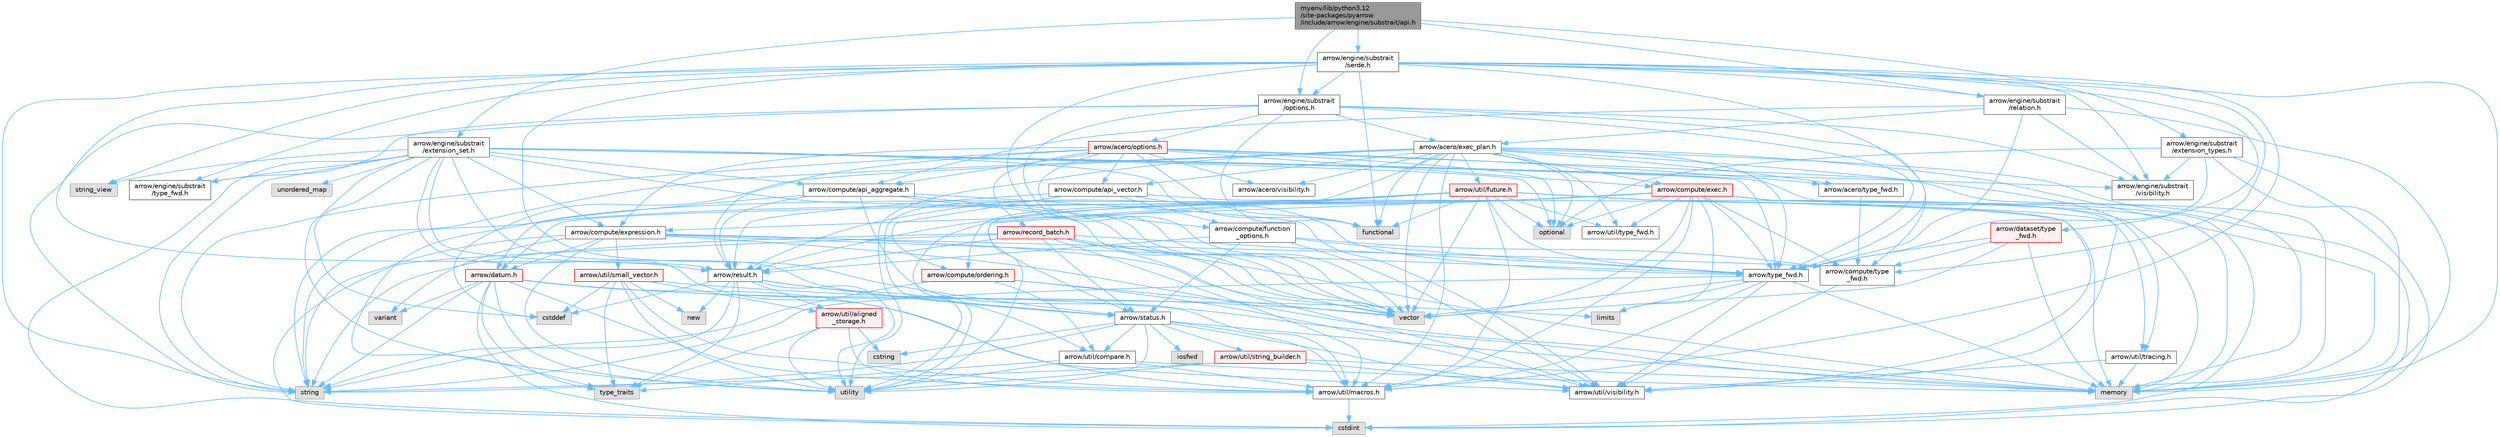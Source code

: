 digraph "myenv/lib/python3.12/site-packages/pyarrow/include/arrow/engine/substrait/api.h"
{
 // LATEX_PDF_SIZE
  bgcolor="transparent";
  edge [fontname=Helvetica,fontsize=10,labelfontname=Helvetica,labelfontsize=10];
  node [fontname=Helvetica,fontsize=10,shape=box,height=0.2,width=0.4];
  Node1 [id="Node000001",label="myenv/lib/python3.12\l/site-packages/pyarrow\l/include/arrow/engine/substrait/api.h",height=0.2,width=0.4,color="gray40", fillcolor="grey60", style="filled", fontcolor="black",tooltip=" "];
  Node1 -> Node2 [id="edge1_Node000001_Node000002",color="steelblue1",style="solid",tooltip=" "];
  Node2 [id="Node000002",label="arrow/engine/substrait\l/extension_set.h",height=0.2,width=0.4,color="grey40", fillcolor="white", style="filled",URL="$extension__set_8h.html",tooltip=" "];
  Node2 -> Node3 [id="edge2_Node000002_Node000003",color="steelblue1",style="solid",tooltip=" "];
  Node3 [id="Node000003",label="cstddef",height=0.2,width=0.4,color="grey60", fillcolor="#E0E0E0", style="filled",tooltip=" "];
  Node2 -> Node4 [id="edge3_Node000002_Node000004",color="steelblue1",style="solid",tooltip=" "];
  Node4 [id="Node000004",label="cstdint",height=0.2,width=0.4,color="grey60", fillcolor="#E0E0E0", style="filled",tooltip=" "];
  Node2 -> Node5 [id="edge4_Node000002_Node000005",color="steelblue1",style="solid",tooltip=" "];
  Node5 [id="Node000005",label="functional",height=0.2,width=0.4,color="grey60", fillcolor="#E0E0E0", style="filled",tooltip=" "];
  Node2 -> Node6 [id="edge5_Node000002_Node000006",color="steelblue1",style="solid",tooltip=" "];
  Node6 [id="Node000006",label="memory",height=0.2,width=0.4,color="grey60", fillcolor="#E0E0E0", style="filled",tooltip=" "];
  Node2 -> Node7 [id="edge6_Node000002_Node000007",color="steelblue1",style="solid",tooltip=" "];
  Node7 [id="Node000007",label="optional",height=0.2,width=0.4,color="grey60", fillcolor="#E0E0E0", style="filled",tooltip=" "];
  Node2 -> Node8 [id="edge7_Node000002_Node000008",color="steelblue1",style="solid",tooltip=" "];
  Node8 [id="Node000008",label="string",height=0.2,width=0.4,color="grey60", fillcolor="#E0E0E0", style="filled",tooltip=" "];
  Node2 -> Node9 [id="edge8_Node000002_Node000009",color="steelblue1",style="solid",tooltip=" "];
  Node9 [id="Node000009",label="string_view",height=0.2,width=0.4,color="grey60", fillcolor="#E0E0E0", style="filled",tooltip=" "];
  Node2 -> Node10 [id="edge9_Node000002_Node000010",color="steelblue1",style="solid",tooltip=" "];
  Node10 [id="Node000010",label="unordered_map",height=0.2,width=0.4,color="grey60", fillcolor="#E0E0E0", style="filled",tooltip=" "];
  Node2 -> Node11 [id="edge10_Node000002_Node000011",color="steelblue1",style="solid",tooltip=" "];
  Node11 [id="Node000011",label="utility",height=0.2,width=0.4,color="grey60", fillcolor="#E0E0E0", style="filled",tooltip=" "];
  Node2 -> Node12 [id="edge11_Node000002_Node000012",color="steelblue1",style="solid",tooltip=" "];
  Node12 [id="Node000012",label="vector",height=0.2,width=0.4,color="grey60", fillcolor="#E0E0E0", style="filled",tooltip=" "];
  Node2 -> Node13 [id="edge12_Node000002_Node000013",color="steelblue1",style="solid",tooltip=" "];
  Node13 [id="Node000013",label="arrow/compute/api_aggregate.h",height=0.2,width=0.4,color="grey40", fillcolor="white", style="filled",URL="$api__aggregate_8h.html",tooltip=" "];
  Node13 -> Node12 [id="edge13_Node000013_Node000012",color="steelblue1",style="solid",tooltip=" "];
  Node13 -> Node14 [id="edge14_Node000013_Node000014",color="steelblue1",style="solid",tooltip=" "];
  Node14 [id="Node000014",label="arrow/compute/function\l_options.h",height=0.2,width=0.4,color="grey40", fillcolor="white", style="filled",URL="$function__options_8h.html",tooltip=" "];
  Node14 -> Node15 [id="edge15_Node000014_Node000015",color="steelblue1",style="solid",tooltip=" "];
  Node15 [id="Node000015",label="arrow/compute/type\l_fwd.h",height=0.2,width=0.4,color="grey40", fillcolor="white", style="filled",URL="$arrow_2compute_2type__fwd_8h.html",tooltip=" "];
  Node15 -> Node16 [id="edge16_Node000015_Node000016",color="steelblue1",style="solid",tooltip=" "];
  Node16 [id="Node000016",label="arrow/util/visibility.h",height=0.2,width=0.4,color="grey40", fillcolor="white", style="filled",URL="$include_2arrow_2util_2visibility_8h.html",tooltip=" "];
  Node14 -> Node17 [id="edge17_Node000014_Node000017",color="steelblue1",style="solid",tooltip=" "];
  Node17 [id="Node000017",label="arrow/result.h",height=0.2,width=0.4,color="grey40", fillcolor="white", style="filled",URL="$result_8h.html",tooltip=" "];
  Node17 -> Node3 [id="edge18_Node000017_Node000003",color="steelblue1",style="solid",tooltip=" "];
  Node17 -> Node18 [id="edge19_Node000017_Node000018",color="steelblue1",style="solid",tooltip=" "];
  Node18 [id="Node000018",label="new",height=0.2,width=0.4,color="grey60", fillcolor="#E0E0E0", style="filled",tooltip=" "];
  Node17 -> Node8 [id="edge20_Node000017_Node000008",color="steelblue1",style="solid",tooltip=" "];
  Node17 -> Node19 [id="edge21_Node000017_Node000019",color="steelblue1",style="solid",tooltip=" "];
  Node19 [id="Node000019",label="type_traits",height=0.2,width=0.4,color="grey60", fillcolor="#E0E0E0", style="filled",tooltip=" "];
  Node17 -> Node11 [id="edge22_Node000017_Node000011",color="steelblue1",style="solid",tooltip=" "];
  Node17 -> Node20 [id="edge23_Node000017_Node000020",color="steelblue1",style="solid",tooltip=" "];
  Node20 [id="Node000020",label="arrow/status.h",height=0.2,width=0.4,color="grey40", fillcolor="white", style="filled",URL="$status_8h.html",tooltip=" "];
  Node20 -> Node21 [id="edge24_Node000020_Node000021",color="steelblue1",style="solid",tooltip=" "];
  Node21 [id="Node000021",label="cstring",height=0.2,width=0.4,color="grey60", fillcolor="#E0E0E0", style="filled",tooltip=" "];
  Node20 -> Node22 [id="edge25_Node000020_Node000022",color="steelblue1",style="solid",tooltip=" "];
  Node22 [id="Node000022",label="iosfwd",height=0.2,width=0.4,color="grey60", fillcolor="#E0E0E0", style="filled",tooltip=" "];
  Node20 -> Node6 [id="edge26_Node000020_Node000006",color="steelblue1",style="solid",tooltip=" "];
  Node20 -> Node8 [id="edge27_Node000020_Node000008",color="steelblue1",style="solid",tooltip=" "];
  Node20 -> Node11 [id="edge28_Node000020_Node000011",color="steelblue1",style="solid",tooltip=" "];
  Node20 -> Node23 [id="edge29_Node000020_Node000023",color="steelblue1",style="solid",tooltip=" "];
  Node23 [id="Node000023",label="arrow/util/compare.h",height=0.2,width=0.4,color="grey40", fillcolor="white", style="filled",URL="$util_2compare_8h.html",tooltip=" "];
  Node23 -> Node6 [id="edge30_Node000023_Node000006",color="steelblue1",style="solid",tooltip=" "];
  Node23 -> Node19 [id="edge31_Node000023_Node000019",color="steelblue1",style="solid",tooltip=" "];
  Node23 -> Node11 [id="edge32_Node000023_Node000011",color="steelblue1",style="solid",tooltip=" "];
  Node23 -> Node24 [id="edge33_Node000023_Node000024",color="steelblue1",style="solid",tooltip=" "];
  Node24 [id="Node000024",label="arrow/util/macros.h",height=0.2,width=0.4,color="grey40", fillcolor="white", style="filled",URL="$macros_8h.html",tooltip=" "];
  Node24 -> Node4 [id="edge34_Node000024_Node000004",color="steelblue1",style="solid",tooltip=" "];
  Node20 -> Node24 [id="edge35_Node000020_Node000024",color="steelblue1",style="solid",tooltip=" "];
  Node20 -> Node25 [id="edge36_Node000020_Node000025",color="steelblue1",style="solid",tooltip=" "];
  Node25 [id="Node000025",label="arrow/util/string_builder.h",height=0.2,width=0.4,color="red", fillcolor="#FFF0F0", style="filled",URL="$string__builder_8h.html",tooltip=" "];
  Node25 -> Node6 [id="edge37_Node000025_Node000006",color="steelblue1",style="solid",tooltip=" "];
  Node25 -> Node8 [id="edge38_Node000025_Node000008",color="steelblue1",style="solid",tooltip=" "];
  Node25 -> Node11 [id="edge39_Node000025_Node000011",color="steelblue1",style="solid",tooltip=" "];
  Node25 -> Node16 [id="edge40_Node000025_Node000016",color="steelblue1",style="solid",tooltip=" "];
  Node20 -> Node16 [id="edge41_Node000020_Node000016",color="steelblue1",style="solid",tooltip=" "];
  Node17 -> Node27 [id="edge42_Node000017_Node000027",color="steelblue1",style="solid",tooltip=" "];
  Node27 [id="Node000027",label="arrow/util/aligned\l_storage.h",height=0.2,width=0.4,color="red", fillcolor="#FFF0F0", style="filled",URL="$aligned__storage_8h.html",tooltip=" "];
  Node27 -> Node21 [id="edge43_Node000027_Node000021",color="steelblue1",style="solid",tooltip=" "];
  Node27 -> Node19 [id="edge44_Node000027_Node000019",color="steelblue1",style="solid",tooltip=" "];
  Node27 -> Node11 [id="edge45_Node000027_Node000011",color="steelblue1",style="solid",tooltip=" "];
  Node27 -> Node24 [id="edge46_Node000027_Node000024",color="steelblue1",style="solid",tooltip=" "];
  Node17 -> Node23 [id="edge47_Node000017_Node000023",color="steelblue1",style="solid",tooltip=" "];
  Node14 -> Node20 [id="edge48_Node000014_Node000020",color="steelblue1",style="solid",tooltip=" "];
  Node14 -> Node29 [id="edge49_Node000014_Node000029",color="steelblue1",style="solid",tooltip=" "];
  Node29 [id="Node000029",label="arrow/type_fwd.h",height=0.2,width=0.4,color="grey40", fillcolor="white", style="filled",URL="$arrow_2type__fwd_8h.html",tooltip=" "];
  Node29 -> Node30 [id="edge50_Node000029_Node000030",color="steelblue1",style="solid",tooltip=" "];
  Node30 [id="Node000030",label="limits",height=0.2,width=0.4,color="grey60", fillcolor="#E0E0E0", style="filled",tooltip=" "];
  Node29 -> Node6 [id="edge51_Node000029_Node000006",color="steelblue1",style="solid",tooltip=" "];
  Node29 -> Node8 [id="edge52_Node000029_Node000008",color="steelblue1",style="solid",tooltip=" "];
  Node29 -> Node12 [id="edge53_Node000029_Node000012",color="steelblue1",style="solid",tooltip=" "];
  Node29 -> Node24 [id="edge54_Node000029_Node000024",color="steelblue1",style="solid",tooltip=" "];
  Node29 -> Node16 [id="edge55_Node000029_Node000016",color="steelblue1",style="solid",tooltip=" "];
  Node14 -> Node16 [id="edge56_Node000014_Node000016",color="steelblue1",style="solid",tooltip=" "];
  Node13 -> Node31 [id="edge57_Node000013_Node000031",color="steelblue1",style="solid",tooltip=" "];
  Node31 [id="Node000031",label="arrow/datum.h",height=0.2,width=0.4,color="red", fillcolor="#FFF0F0", style="filled",URL="$datum_8h.html",tooltip=" "];
  Node31 -> Node4 [id="edge58_Node000031_Node000004",color="steelblue1",style="solid",tooltip=" "];
  Node31 -> Node6 [id="edge59_Node000031_Node000006",color="steelblue1",style="solid",tooltip=" "];
  Node31 -> Node8 [id="edge60_Node000031_Node000008",color="steelblue1",style="solid",tooltip=" "];
  Node31 -> Node19 [id="edge61_Node000031_Node000019",color="steelblue1",style="solid",tooltip=" "];
  Node31 -> Node11 [id="edge62_Node000031_Node000011",color="steelblue1",style="solid",tooltip=" "];
  Node31 -> Node32 [id="edge63_Node000031_Node000032",color="steelblue1",style="solid",tooltip=" "];
  Node32 [id="Node000032",label="variant",height=0.2,width=0.4,color="grey60", fillcolor="#E0E0E0", style="filled",tooltip=" "];
  Node31 -> Node12 [id="edge64_Node000031_Node000012",color="steelblue1",style="solid",tooltip=" "];
  Node31 -> Node24 [id="edge65_Node000031_Node000024",color="steelblue1",style="solid",tooltip=" "];
  Node31 -> Node16 [id="edge66_Node000031_Node000016",color="steelblue1",style="solid",tooltip=" "];
  Node13 -> Node17 [id="edge67_Node000013_Node000017",color="steelblue1",style="solid",tooltip=" "];
  Node13 -> Node24 [id="edge68_Node000013_Node000024",color="steelblue1",style="solid",tooltip=" "];
  Node13 -> Node16 [id="edge69_Node000013_Node000016",color="steelblue1",style="solid",tooltip=" "];
  Node2 -> Node64 [id="edge70_Node000002_Node000064",color="steelblue1",style="solid",tooltip=" "];
  Node64 [id="Node000064",label="arrow/compute/expression.h",height=0.2,width=0.4,color="grey40", fillcolor="white", style="filled",URL="$expression_8h.html",tooltip=" "];
  Node64 -> Node6 [id="edge71_Node000064_Node000006",color="steelblue1",style="solid",tooltip=" "];
  Node64 -> Node8 [id="edge72_Node000064_Node000008",color="steelblue1",style="solid",tooltip=" "];
  Node64 -> Node11 [id="edge73_Node000064_Node000011",color="steelblue1",style="solid",tooltip=" "];
  Node64 -> Node32 [id="edge74_Node000064_Node000032",color="steelblue1",style="solid",tooltip=" "];
  Node64 -> Node12 [id="edge75_Node000064_Node000012",color="steelblue1",style="solid",tooltip=" "];
  Node64 -> Node15 [id="edge76_Node000064_Node000015",color="steelblue1",style="solid",tooltip=" "];
  Node64 -> Node31 [id="edge77_Node000064_Node000031",color="steelblue1",style="solid",tooltip=" "];
  Node64 -> Node29 [id="edge78_Node000064_Node000029",color="steelblue1",style="solid",tooltip=" "];
  Node64 -> Node65 [id="edge79_Node000064_Node000065",color="steelblue1",style="solid",tooltip=" "];
  Node65 [id="Node000065",label="arrow/util/small_vector.h",height=0.2,width=0.4,color="red", fillcolor="#FFF0F0", style="filled",URL="$small__vector_8h.html",tooltip=" "];
  Node65 -> Node3 [id="edge80_Node000065_Node000003",color="steelblue1",style="solid",tooltip=" "];
  Node65 -> Node30 [id="edge81_Node000065_Node000030",color="steelblue1",style="solid",tooltip=" "];
  Node65 -> Node18 [id="edge82_Node000065_Node000018",color="steelblue1",style="solid",tooltip=" "];
  Node65 -> Node19 [id="edge83_Node000065_Node000019",color="steelblue1",style="solid",tooltip=" "];
  Node65 -> Node11 [id="edge84_Node000065_Node000011",color="steelblue1",style="solid",tooltip=" "];
  Node65 -> Node27 [id="edge85_Node000065_Node000027",color="steelblue1",style="solid",tooltip=" "];
  Node65 -> Node24 [id="edge86_Node000065_Node000024",color="steelblue1",style="solid",tooltip=" "];
  Node2 -> Node67 [id="edge87_Node000002_Node000067",color="steelblue1",style="solid",tooltip=" "];
  Node67 [id="Node000067",label="arrow/engine/substrait\l/type_fwd.h",height=0.2,width=0.4,color="grey40", fillcolor="white", style="filled",URL="$arrow_2engine_2substrait_2type__fwd_8h.html",tooltip=" "];
  Node2 -> Node68 [id="edge88_Node000002_Node000068",color="steelblue1",style="solid",tooltip=" "];
  Node68 [id="Node000068",label="arrow/engine/substrait\l/visibility.h",height=0.2,width=0.4,color="grey40", fillcolor="white", style="filled",URL="$include_2arrow_2engine_2substrait_2visibility_8h.html",tooltip=" "];
  Node2 -> Node17 [id="edge89_Node000002_Node000017",color="steelblue1",style="solid",tooltip=" "];
  Node2 -> Node20 [id="edge90_Node000002_Node000020",color="steelblue1",style="solid",tooltip=" "];
  Node2 -> Node29 [id="edge91_Node000002_Node000029",color="steelblue1",style="solid",tooltip=" "];
  Node2 -> Node24 [id="edge92_Node000002_Node000024",color="steelblue1",style="solid",tooltip=" "];
  Node1 -> Node69 [id="edge93_Node000001_Node000069",color="steelblue1",style="solid",tooltip=" "];
  Node69 [id="Node000069",label="arrow/engine/substrait\l/extension_types.h",height=0.2,width=0.4,color="grey40", fillcolor="white", style="filled",URL="$extension__types_8h.html",tooltip=" "];
  Node69 -> Node4 [id="edge94_Node000069_Node000004",color="steelblue1",style="solid",tooltip=" "];
  Node69 -> Node6 [id="edge95_Node000069_Node000006",color="steelblue1",style="solid",tooltip=" "];
  Node69 -> Node7 [id="edge96_Node000069_Node000007",color="steelblue1",style="solid",tooltip=" "];
  Node69 -> Node68 [id="edge97_Node000069_Node000068",color="steelblue1",style="solid",tooltip=" "];
  Node69 -> Node29 [id="edge98_Node000069_Node000029",color="steelblue1",style="solid",tooltip=" "];
  Node1 -> Node70 [id="edge99_Node000001_Node000070",color="steelblue1",style="solid",tooltip=" "];
  Node70 [id="Node000070",label="arrow/engine/substrait\l/options.h",height=0.2,width=0.4,color="grey40", fillcolor="white", style="filled",URL="$engine_2substrait_2options_8h.html",tooltip=" "];
  Node70 -> Node5 [id="edge100_Node000070_Node000005",color="steelblue1",style="solid",tooltip=" "];
  Node70 -> Node8 [id="edge101_Node000070_Node000008",color="steelblue1",style="solid",tooltip=" "];
  Node70 -> Node12 [id="edge102_Node000070_Node000012",color="steelblue1",style="solid",tooltip=" "];
  Node70 -> Node71 [id="edge103_Node000070_Node000071",color="steelblue1",style="solid",tooltip=" "];
  Node71 [id="Node000071",label="arrow/acero/exec_plan.h",height=0.2,width=0.4,color="grey40", fillcolor="white", style="filled",URL="$exec__plan_8h.html",tooltip=" "];
  Node71 -> Node3 [id="edge104_Node000071_Node000003",color="steelblue1",style="solid",tooltip=" "];
  Node71 -> Node4 [id="edge105_Node000071_Node000004",color="steelblue1",style="solid",tooltip=" "];
  Node71 -> Node5 [id="edge106_Node000071_Node000005",color="steelblue1",style="solid",tooltip=" "];
  Node71 -> Node6 [id="edge107_Node000071_Node000006",color="steelblue1",style="solid",tooltip=" "];
  Node71 -> Node7 [id="edge108_Node000071_Node000007",color="steelblue1",style="solid",tooltip=" "];
  Node71 -> Node8 [id="edge109_Node000071_Node000008",color="steelblue1",style="solid",tooltip=" "];
  Node71 -> Node11 [id="edge110_Node000071_Node000011",color="steelblue1",style="solid",tooltip=" "];
  Node71 -> Node12 [id="edge111_Node000071_Node000012",color="steelblue1",style="solid",tooltip=" "];
  Node71 -> Node72 [id="edge112_Node000071_Node000072",color="steelblue1",style="solid",tooltip=" "];
  Node72 [id="Node000072",label="arrow/acero/type_fwd.h",height=0.2,width=0.4,color="grey40", fillcolor="white", style="filled",URL="$arrow_2acero_2type__fwd_8h.html",tooltip=" "];
  Node72 -> Node15 [id="edge113_Node000072_Node000015",color="steelblue1",style="solid",tooltip=" "];
  Node71 -> Node73 [id="edge114_Node000071_Node000073",color="steelblue1",style="solid",tooltip=" "];
  Node73 [id="Node000073",label="arrow/acero/visibility.h",height=0.2,width=0.4,color="grey40", fillcolor="white", style="filled",URL="$include_2arrow_2acero_2visibility_8h.html",tooltip=" "];
  Node71 -> Node74 [id="edge115_Node000071_Node000074",color="steelblue1",style="solid",tooltip=" "];
  Node74 [id="Node000074",label="arrow/compute/api_vector.h",height=0.2,width=0.4,color="grey40", fillcolor="white", style="filled",URL="$api__vector_8h.html",tooltip=" "];
  Node74 -> Node6 [id="edge116_Node000074_Node000006",color="steelblue1",style="solid",tooltip=" "];
  Node74 -> Node11 [id="edge117_Node000074_Node000011",color="steelblue1",style="solid",tooltip=" "];
  Node74 -> Node14 [id="edge118_Node000074_Node000014",color="steelblue1",style="solid",tooltip=" "];
  Node74 -> Node75 [id="edge119_Node000074_Node000075",color="steelblue1",style="solid",tooltip=" "];
  Node75 [id="Node000075",label="arrow/compute/ordering.h",height=0.2,width=0.4,color="red", fillcolor="#FFF0F0", style="filled",URL="$ordering_8h.html",tooltip=" "];
  Node75 -> Node8 [id="edge120_Node000075_Node000008",color="steelblue1",style="solid",tooltip=" "];
  Node75 -> Node12 [id="edge121_Node000075_Node000012",color="steelblue1",style="solid",tooltip=" "];
  Node75 -> Node23 [id="edge122_Node000075_Node000023",color="steelblue1",style="solid",tooltip=" "];
  Node75 -> Node16 [id="edge123_Node000075_Node000016",color="steelblue1",style="solid",tooltip=" "];
  Node74 -> Node17 [id="edge124_Node000074_Node000017",color="steelblue1",style="solid",tooltip=" "];
  Node74 -> Node29 [id="edge125_Node000074_Node000029",color="steelblue1",style="solid",tooltip=" "];
  Node71 -> Node76 [id="edge126_Node000071_Node000076",color="steelblue1",style="solid",tooltip=" "];
  Node76 [id="Node000076",label="arrow/compute/exec.h",height=0.2,width=0.4,color="red", fillcolor="#FFF0F0", style="filled",URL="$exec_8h.html",tooltip=" "];
  Node76 -> Node4 [id="edge127_Node000076_Node000004",color="steelblue1",style="solid",tooltip=" "];
  Node76 -> Node30 [id="edge128_Node000076_Node000030",color="steelblue1",style="solid",tooltip=" "];
  Node76 -> Node6 [id="edge129_Node000076_Node000006",color="steelblue1",style="solid",tooltip=" "];
  Node76 -> Node7 [id="edge130_Node000076_Node000007",color="steelblue1",style="solid",tooltip=" "];
  Node76 -> Node8 [id="edge131_Node000076_Node000008",color="steelblue1",style="solid",tooltip=" "];
  Node76 -> Node11 [id="edge132_Node000076_Node000011",color="steelblue1",style="solid",tooltip=" "];
  Node76 -> Node12 [id="edge133_Node000076_Node000012",color="steelblue1",style="solid",tooltip=" "];
  Node76 -> Node64 [id="edge134_Node000076_Node000064",color="steelblue1",style="solid",tooltip=" "];
  Node76 -> Node15 [id="edge135_Node000076_Node000015",color="steelblue1",style="solid",tooltip=" "];
  Node76 -> Node31 [id="edge136_Node000076_Node000031",color="steelblue1",style="solid",tooltip=" "];
  Node76 -> Node17 [id="edge137_Node000076_Node000017",color="steelblue1",style="solid",tooltip=" "];
  Node76 -> Node29 [id="edge138_Node000076_Node000029",color="steelblue1",style="solid",tooltip=" "];
  Node76 -> Node24 [id="edge139_Node000076_Node000024",color="steelblue1",style="solid",tooltip=" "];
  Node76 -> Node77 [id="edge140_Node000076_Node000077",color="steelblue1",style="solid",tooltip=" "];
  Node77 [id="Node000077",label="arrow/util/type_fwd.h",height=0.2,width=0.4,color="grey40", fillcolor="white", style="filled",URL="$arrow_2util_2type__fwd_8h.html",tooltip=" "];
  Node76 -> Node16 [id="edge141_Node000076_Node000016",color="steelblue1",style="solid",tooltip=" "];
  Node71 -> Node75 [id="edge142_Node000071_Node000075",color="steelblue1",style="solid",tooltip=" "];
  Node71 -> Node29 [id="edge143_Node000071_Node000029",color="steelblue1",style="solid",tooltip=" "];
  Node71 -> Node78 [id="edge144_Node000071_Node000078",color="steelblue1",style="solid",tooltip=" "];
  Node78 [id="Node000078",label="arrow/util/future.h",height=0.2,width=0.4,color="red", fillcolor="#FFF0F0", style="filled",URL="$future_8h.html",tooltip=" "];
  Node78 -> Node5 [id="edge145_Node000078_Node000005",color="steelblue1",style="solid",tooltip=" "];
  Node78 -> Node6 [id="edge146_Node000078_Node000006",color="steelblue1",style="solid",tooltip=" "];
  Node78 -> Node7 [id="edge147_Node000078_Node000007",color="steelblue1",style="solid",tooltip=" "];
  Node78 -> Node19 [id="edge148_Node000078_Node000019",color="steelblue1",style="solid",tooltip=" "];
  Node78 -> Node11 [id="edge149_Node000078_Node000011",color="steelblue1",style="solid",tooltip=" "];
  Node78 -> Node12 [id="edge150_Node000078_Node000012",color="steelblue1",style="solid",tooltip=" "];
  Node78 -> Node17 [id="edge151_Node000078_Node000017",color="steelblue1",style="solid",tooltip=" "];
  Node78 -> Node20 [id="edge152_Node000078_Node000020",color="steelblue1",style="solid",tooltip=" "];
  Node78 -> Node29 [id="edge153_Node000078_Node000029",color="steelblue1",style="solid",tooltip=" "];
  Node78 -> Node24 [id="edge154_Node000078_Node000024",color="steelblue1",style="solid",tooltip=" "];
  Node78 -> Node83 [id="edge155_Node000078_Node000083",color="steelblue1",style="solid",tooltip=" "];
  Node83 [id="Node000083",label="arrow/util/tracing.h",height=0.2,width=0.4,color="grey40", fillcolor="white", style="filled",URL="$tracing_8h.html",tooltip=" "];
  Node83 -> Node6 [id="edge156_Node000083_Node000006",color="steelblue1",style="solid",tooltip=" "];
  Node83 -> Node16 [id="edge157_Node000083_Node000016",color="steelblue1",style="solid",tooltip=" "];
  Node78 -> Node77 [id="edge158_Node000078_Node000077",color="steelblue1",style="solid",tooltip=" "];
  Node78 -> Node16 [id="edge159_Node000078_Node000016",color="steelblue1",style="solid",tooltip=" "];
  Node71 -> Node24 [id="edge160_Node000071_Node000024",color="steelblue1",style="solid",tooltip=" "];
  Node71 -> Node83 [id="edge161_Node000071_Node000083",color="steelblue1",style="solid",tooltip=" "];
  Node71 -> Node77 [id="edge162_Node000071_Node000077",color="steelblue1",style="solid",tooltip=" "];
  Node70 -> Node84 [id="edge163_Node000070_Node000084",color="steelblue1",style="solid",tooltip=" "];
  Node84 [id="Node000084",label="arrow/acero/options.h",height=0.2,width=0.4,color="red", fillcolor="#FFF0F0", style="filled",URL="$acero_2options_8h.html",tooltip=" "];
  Node84 -> Node5 [id="edge164_Node000084_Node000005",color="steelblue1",style="solid",tooltip=" "];
  Node84 -> Node6 [id="edge165_Node000084_Node000006",color="steelblue1",style="solid",tooltip=" "];
  Node84 -> Node7 [id="edge166_Node000084_Node000007",color="steelblue1",style="solid",tooltip=" "];
  Node84 -> Node8 [id="edge167_Node000084_Node000008",color="steelblue1",style="solid",tooltip=" "];
  Node84 -> Node12 [id="edge168_Node000084_Node000012",color="steelblue1",style="solid",tooltip=" "];
  Node84 -> Node72 [id="edge169_Node000084_Node000072",color="steelblue1",style="solid",tooltip=" "];
  Node84 -> Node73 [id="edge170_Node000084_Node000073",color="steelblue1",style="solid",tooltip=" "];
  Node84 -> Node13 [id="edge171_Node000084_Node000013",color="steelblue1",style="solid",tooltip=" "];
  Node84 -> Node74 [id="edge172_Node000084_Node000074",color="steelblue1",style="solid",tooltip=" "];
  Node84 -> Node76 [id="edge173_Node000084_Node000076",color="steelblue1",style="solid",tooltip=" "];
  Node84 -> Node64 [id="edge174_Node000084_Node000064",color="steelblue1",style="solid",tooltip=" "];
  Node84 -> Node85 [id="edge175_Node000084_Node000085",color="steelblue1",style="solid",tooltip=" "];
  Node85 [id="Node000085",label="arrow/record_batch.h",height=0.2,width=0.4,color="red", fillcolor="#FFF0F0", style="filled",URL="$record__batch_8h.html",tooltip=" "];
  Node85 -> Node4 [id="edge176_Node000085_Node000004",color="steelblue1",style="solid",tooltip=" "];
  Node85 -> Node6 [id="edge177_Node000085_Node000006",color="steelblue1",style="solid",tooltip=" "];
  Node85 -> Node8 [id="edge178_Node000085_Node000008",color="steelblue1",style="solid",tooltip=" "];
  Node85 -> Node12 [id="edge179_Node000085_Node000012",color="steelblue1",style="solid",tooltip=" "];
  Node85 -> Node17 [id="edge180_Node000085_Node000017",color="steelblue1",style="solid",tooltip=" "];
  Node85 -> Node20 [id="edge181_Node000085_Node000020",color="steelblue1",style="solid",tooltip=" "];
  Node85 -> Node29 [id="edge182_Node000085_Node000029",color="steelblue1",style="solid",tooltip=" "];
  Node85 -> Node24 [id="edge183_Node000085_Node000024",color="steelblue1",style="solid",tooltip=" "];
  Node85 -> Node16 [id="edge184_Node000085_Node000016",color="steelblue1",style="solid",tooltip=" "];
  Node84 -> Node17 [id="edge185_Node000084_Node000017",color="steelblue1",style="solid",tooltip=" "];
  Node70 -> Node15 [id="edge186_Node000070_Node000015",color="steelblue1",style="solid",tooltip=" "];
  Node70 -> Node67 [id="edge187_Node000070_Node000067",color="steelblue1",style="solid",tooltip=" "];
  Node70 -> Node68 [id="edge188_Node000070_Node000068",color="steelblue1",style="solid",tooltip=" "];
  Node70 -> Node29 [id="edge189_Node000070_Node000029",color="steelblue1",style="solid",tooltip=" "];
  Node1 -> Node104 [id="edge190_Node000001_Node000104",color="steelblue1",style="solid",tooltip=" "];
  Node104 [id="Node000104",label="arrow/engine/substrait\l/relation.h",height=0.2,width=0.4,color="grey40", fillcolor="white", style="filled",URL="$relation_8h.html",tooltip=" "];
  Node104 -> Node6 [id="edge191_Node000104_Node000006",color="steelblue1",style="solid",tooltip=" "];
  Node104 -> Node71 [id="edge192_Node000104_Node000071",color="steelblue1",style="solid",tooltip=" "];
  Node104 -> Node13 [id="edge193_Node000104_Node000013",color="steelblue1",style="solid",tooltip=" "];
  Node104 -> Node68 [id="edge194_Node000104_Node000068",color="steelblue1",style="solid",tooltip=" "];
  Node104 -> Node29 [id="edge195_Node000104_Node000029",color="steelblue1",style="solid",tooltip=" "];
  Node1 -> Node105 [id="edge196_Node000001_Node000105",color="steelblue1",style="solid",tooltip=" "];
  Node105 [id="Node000105",label="arrow/engine/substrait\l/serde.h",height=0.2,width=0.4,color="grey40", fillcolor="white", style="filled",URL="$serde_8h.html",tooltip=" "];
  Node105 -> Node5 [id="edge197_Node000105_Node000005",color="steelblue1",style="solid",tooltip=" "];
  Node105 -> Node6 [id="edge198_Node000105_Node000006",color="steelblue1",style="solid",tooltip=" "];
  Node105 -> Node8 [id="edge199_Node000105_Node000008",color="steelblue1",style="solid",tooltip=" "];
  Node105 -> Node9 [id="edge200_Node000105_Node000009",color="steelblue1",style="solid",tooltip=" "];
  Node105 -> Node12 [id="edge201_Node000105_Node000012",color="steelblue1",style="solid",tooltip=" "];
  Node105 -> Node15 [id="edge202_Node000105_Node000015",color="steelblue1",style="solid",tooltip=" "];
  Node105 -> Node106 [id="edge203_Node000105_Node000106",color="steelblue1",style="solid",tooltip=" "];
  Node106 [id="Node000106",label="arrow/dataset/type\l_fwd.h",height=0.2,width=0.4,color="red", fillcolor="#FFF0F0", style="filled",URL="$arrow_2dataset_2type__fwd_8h.html",tooltip=" "];
  Node106 -> Node6 [id="edge204_Node000106_Node000006",color="steelblue1",style="solid",tooltip=" "];
  Node106 -> Node12 [id="edge205_Node000106_Node000012",color="steelblue1",style="solid",tooltip=" "];
  Node106 -> Node15 [id="edge206_Node000106_Node000015",color="steelblue1",style="solid",tooltip=" "];
  Node106 -> Node29 [id="edge207_Node000106_Node000029",color="steelblue1",style="solid",tooltip=" "];
  Node105 -> Node70 [id="edge208_Node000105_Node000070",color="steelblue1",style="solid",tooltip=" "];
  Node105 -> Node104 [id="edge209_Node000105_Node000104",color="steelblue1",style="solid",tooltip=" "];
  Node105 -> Node67 [id="edge210_Node000105_Node000067",color="steelblue1",style="solid",tooltip=" "];
  Node105 -> Node68 [id="edge211_Node000105_Node000068",color="steelblue1",style="solid",tooltip=" "];
  Node105 -> Node17 [id="edge212_Node000105_Node000017",color="steelblue1",style="solid",tooltip=" "];
  Node105 -> Node20 [id="edge213_Node000105_Node000020",color="steelblue1",style="solid",tooltip=" "];
  Node105 -> Node29 [id="edge214_Node000105_Node000029",color="steelblue1",style="solid",tooltip=" "];
  Node105 -> Node24 [id="edge215_Node000105_Node000024",color="steelblue1",style="solid",tooltip=" "];
}
